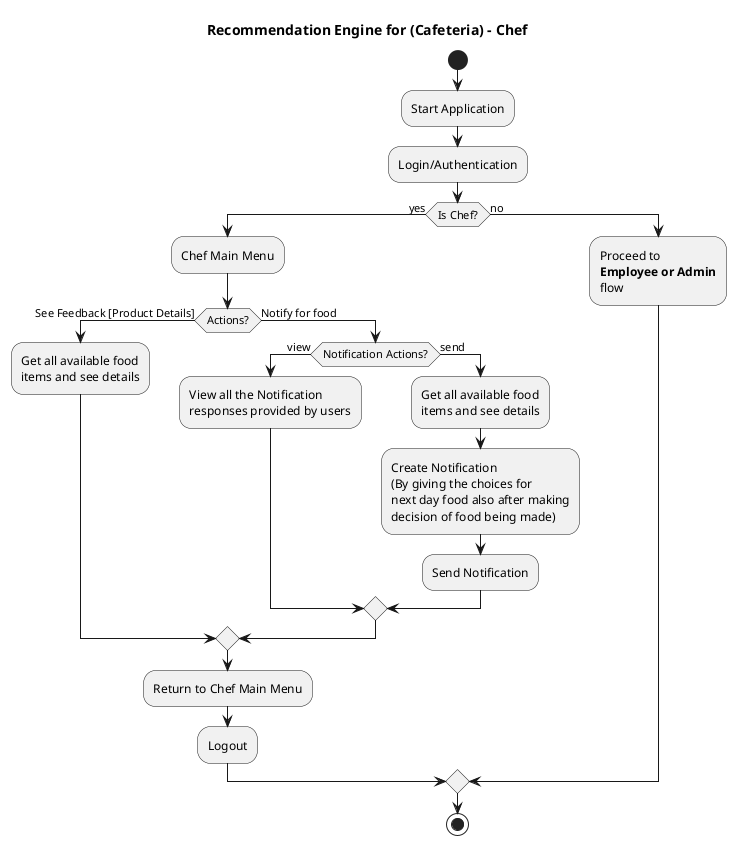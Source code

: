 @startuml
title : Recommendation Engine for (Cafeteria) - Chef

start
:Start Application;
:Login/Authentication;

if (Is Chef?) then (yes)
  :Chef Main Menu;
  if (Actions?) then (See Feedback [Product Details])
    :Get all available food
    items and see details;
  else (Notify for food)
    if (Notification Actions?) then (view)
      :View all the Notification 
      responses provided by users;
    else (send)
      :Get all available food
      items and see details;
      :Create Notification 
      (By giving the choices for
      next day food also after making
      decision of food being made);
      :Send Notification;
    endif
  endif
  :Return to Chef Main Menu;
  :Logout;
else (no)
  :Proceed to 
  **Employee or Admin**
  flow;
endif

stop
@enduml